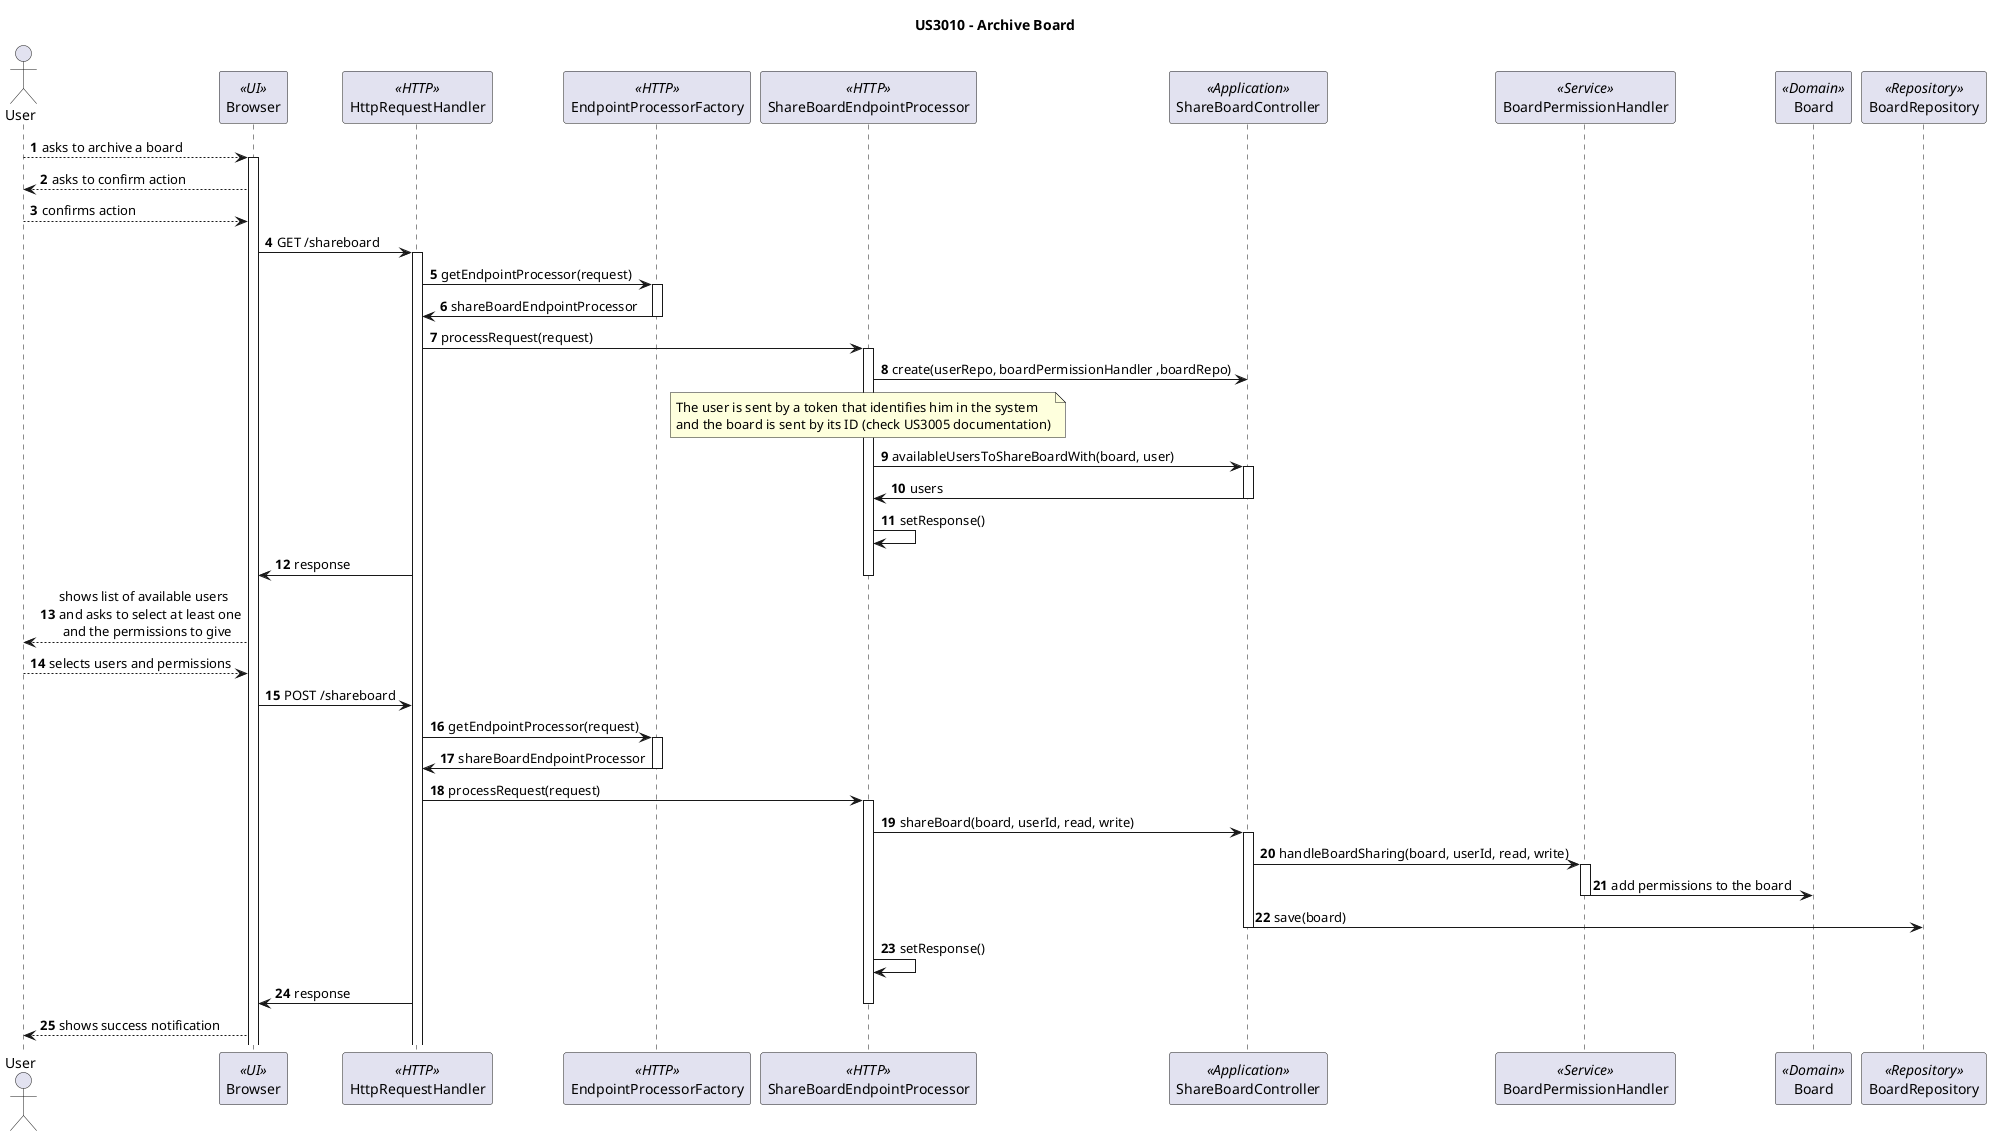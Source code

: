 @startuml

title US3010 - Archive Board

autonumber
skinparam shadowing false

actor User as U
participant "Browser" as UI <<UI>>
participant "HttpRequestHandler" as RH <<HTTP>>
participant "EndpointProcessorFactory" as PF <<HTTP>>
participant "ShareBoardEndpointProcessor" as EP <<HTTP>>
participant "ShareBoardController" as SC <<Application>>
participant "BoardPermissionHandler" as PH <<Service>>
participant "Board" as B <<Domain>>
participant "BoardRepository" as BR <<Repository>>

U --> UI : asks to archive a board
activate UI
UI --> U : asks to confirm action
U --> UI : confirms action
UI -> RH : GET /shareboard
activate RH
RH -> PF : getEndpointProcessor(request)
activate PF
PF -> RH : shareBoardEndpointProcessor
deactivate PF
RH -> EP : processRequest(request)
activate EP
EP -> SC : create(userRepo, boardPermissionHandler ,boardRepo)
note over EP :  The user is sent by a token that identifies him in the system\nand the board is sent by its ID (check US3005 documentation)
EP -> SC : availableUsersToShareBoardWith(board, user)
activate SC
SC -> EP : users
deactivate SC
EP -> EP : setResponse()
RH -> UI : response
deactivate EP
UI --> U : shows list of available users\nand asks to select at least one\n and the permissions to give
U --> UI : selects users and permissions
UI -> RH : POST /shareboard
RH -> PF : getEndpointProcessor(request)
activate PF
PF -> RH : shareBoardEndpointProcessor
deactivate PF
RH -> EP : processRequest(request)
activate EP
EP -> SC : shareBoard(board, userId, read, write)
activate SC
SC -> PH : handleBoardSharing(board, userId, read, write)
activate PH
PH -> B : add permissions to the board
deactivate PH
SC -> BR : save(board)
deactivate SC
EP -> EP : setResponse()
RH -> UI : response
deactivate EP
UI --> U : shows success notification
@enduml